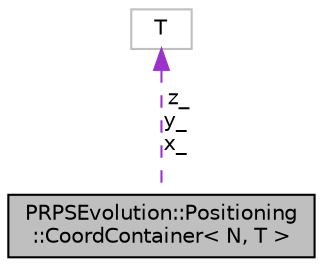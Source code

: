 digraph "PRPSEvolution::Positioning::CoordContainer&lt; N, T &gt;"
{
  edge [fontname="Helvetica",fontsize="10",labelfontname="Helvetica",labelfontsize="10"];
  node [fontname="Helvetica",fontsize="10",shape=record];
  Node1 [label="PRPSEvolution::Positioning\l::CoordContainer\< N, T \>",height=0.2,width=0.4,color="black", fillcolor="grey75", style="filled" fontcolor="black"];
  Node2 -> Node1 [dir="back",color="darkorchid3",fontsize="10",style="dashed",label=" z_\ny_\nx_" ,fontname="Helvetica"];
  Node2 [label="T",height=0.2,width=0.4,color="grey75", fillcolor="white", style="filled"];
}
